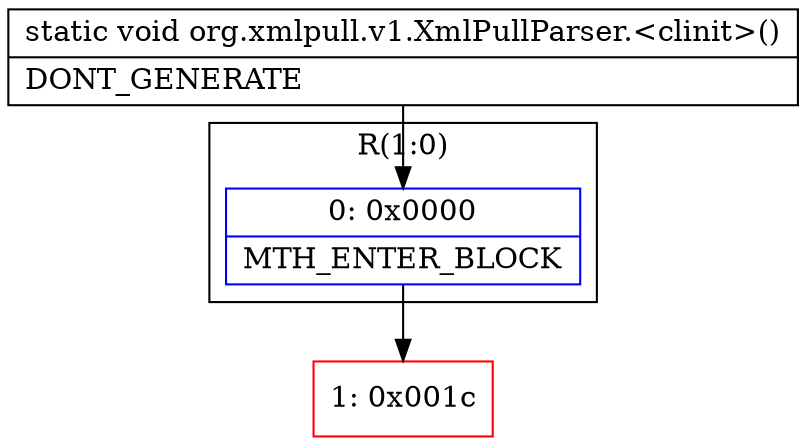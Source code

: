digraph "CFG fororg.xmlpull.v1.XmlPullParser.\<clinit\>()V" {
subgraph cluster_Region_1921322992 {
label = "R(1:0)";
node [shape=record,color=blue];
Node_0 [shape=record,label="{0\:\ 0x0000|MTH_ENTER_BLOCK\l}"];
}
Node_1 [shape=record,color=red,label="{1\:\ 0x001c}"];
MethodNode[shape=record,label="{static void org.xmlpull.v1.XmlPullParser.\<clinit\>()  | DONT_GENERATE\l}"];
MethodNode -> Node_0;
Node_0 -> Node_1;
}

